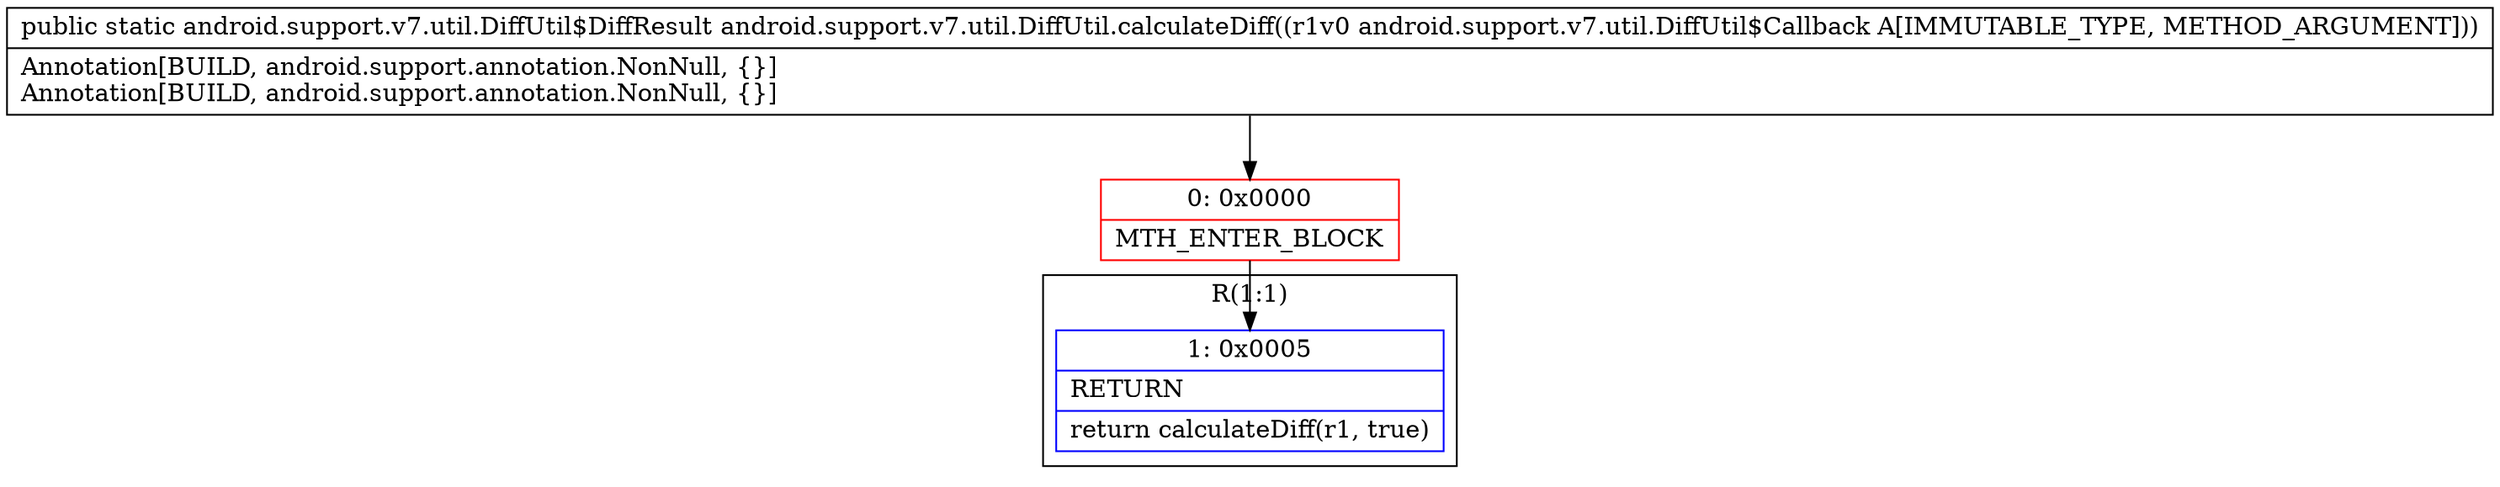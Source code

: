 digraph "CFG forandroid.support.v7.util.DiffUtil.calculateDiff(Landroid\/support\/v7\/util\/DiffUtil$Callback;)Landroid\/support\/v7\/util\/DiffUtil$DiffResult;" {
subgraph cluster_Region_1527901587 {
label = "R(1:1)";
node [shape=record,color=blue];
Node_1 [shape=record,label="{1\:\ 0x0005|RETURN\l|return calculateDiff(r1, true)\l}"];
}
Node_0 [shape=record,color=red,label="{0\:\ 0x0000|MTH_ENTER_BLOCK\l}"];
MethodNode[shape=record,label="{public static android.support.v7.util.DiffUtil$DiffResult android.support.v7.util.DiffUtil.calculateDiff((r1v0 android.support.v7.util.DiffUtil$Callback A[IMMUTABLE_TYPE, METHOD_ARGUMENT]))  | Annotation[BUILD, android.support.annotation.NonNull, \{\}]\lAnnotation[BUILD, android.support.annotation.NonNull, \{\}]\l}"];
MethodNode -> Node_0;
Node_0 -> Node_1;
}

